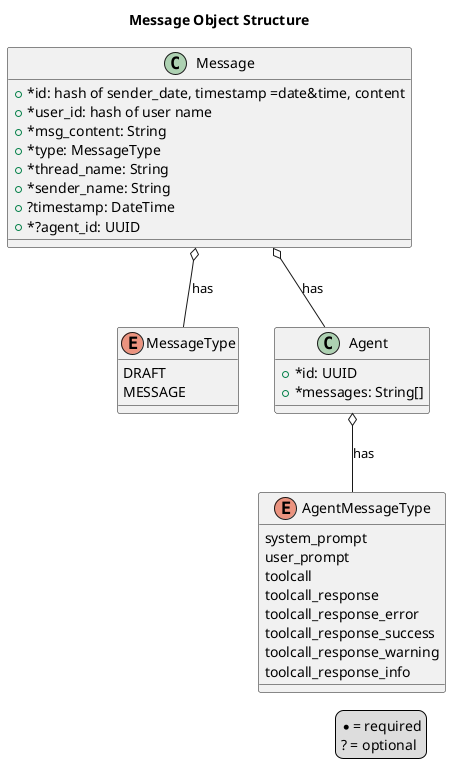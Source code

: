 @startuml
title Message Object Structure

class Message {
  +*id: hash of sender_date, timestamp =date&time, content
  +*user_id: hash of user name
  +*msg_content: String
  +*type: MessageType
  +*thread_name: String
  +*sender_name: String
  +?timestamp: DateTime
  +*?agent_id: UUID
}

enum MessageType {
  DRAFT
  MESSAGE
}

class Agent {
  +*id: UUID
  +*messages: String[]
}

enum AgentMessageType {
  system_prompt
  user_prompt
  toolcall
  toolcall_response
  toolcall_response_error
  toolcall_response_success
  toolcall_response_warning
  toolcall_response_info
}

Message o-- MessageType : has
Message o-- Agent : has
Agent o-- AgentMessageType : has

legend right
  * = required
  ? = optional
endlegend

@enduml 